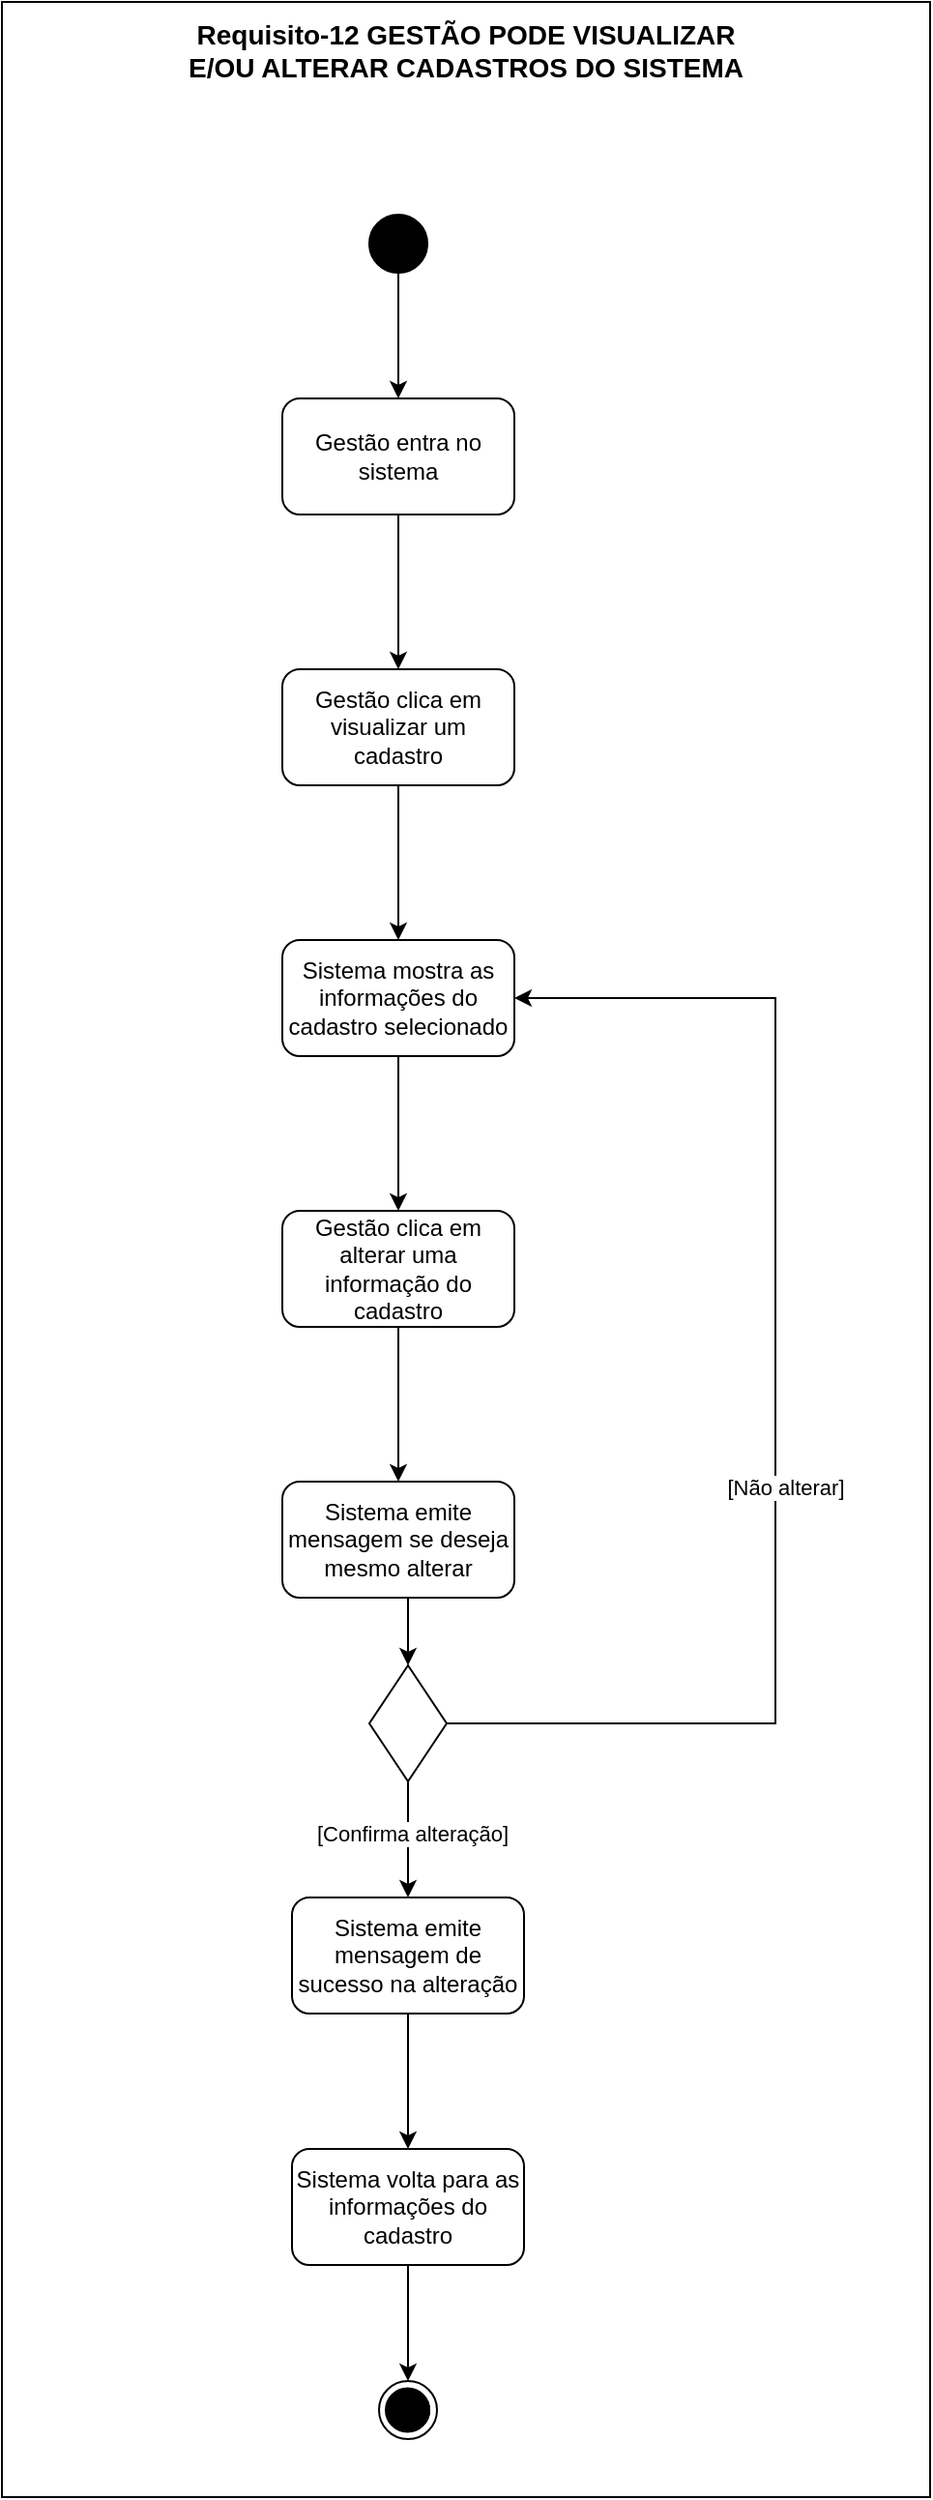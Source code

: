 <mxfile version="26.1.3">
  <diagram name="Página-1" id="7IFadYK3htX6NSER1Dyw">
    <mxGraphModel dx="954" dy="2904" grid="1" gridSize="10" guides="1" tooltips="1" connect="1" arrows="1" fold="1" page="1" pageScale="1" pageWidth="827" pageHeight="1169" math="0" shadow="0">
      <root>
        <mxCell id="0" />
        <mxCell id="1" parent="0" />
        <mxCell id="dbxqr3hXvO_ktMDXwcVB-28" value="" style="rounded=0;whiteSpace=wrap;html=1;" vertex="1" parent="1">
          <mxGeometry x="120" y="-1200" width="480" height="1290" as="geometry" />
        </mxCell>
        <mxCell id="dbxqr3hXvO_ktMDXwcVB-3" value="" style="edgeStyle=orthogonalEdgeStyle;rounded=0;orthogonalLoop=1;jettySize=auto;html=1;" edge="1" parent="1" source="dbxqr3hXvO_ktMDXwcVB-1" target="dbxqr3hXvO_ktMDXwcVB-2">
          <mxGeometry relative="1" as="geometry" />
        </mxCell>
        <mxCell id="dbxqr3hXvO_ktMDXwcVB-1" value="" style="ellipse;whiteSpace=wrap;html=1;aspect=fixed;fillColor=#000000;" vertex="1" parent="1">
          <mxGeometry x="310" y="-1090" width="30" height="30" as="geometry" />
        </mxCell>
        <mxCell id="dbxqr3hXvO_ktMDXwcVB-5" value="" style="edgeStyle=orthogonalEdgeStyle;rounded=0;orthogonalLoop=1;jettySize=auto;html=1;" edge="1" parent="1" source="dbxqr3hXvO_ktMDXwcVB-2" target="dbxqr3hXvO_ktMDXwcVB-4">
          <mxGeometry relative="1" as="geometry" />
        </mxCell>
        <mxCell id="dbxqr3hXvO_ktMDXwcVB-2" value="Gestão entra no sistema" style="rounded=1;whiteSpace=wrap;html=1;fillColor=#FFFFFF;" vertex="1" parent="1">
          <mxGeometry x="265" y="-995" width="120" height="60" as="geometry" />
        </mxCell>
        <mxCell id="dbxqr3hXvO_ktMDXwcVB-7" value="" style="edgeStyle=orthogonalEdgeStyle;rounded=0;orthogonalLoop=1;jettySize=auto;html=1;" edge="1" parent="1" source="dbxqr3hXvO_ktMDXwcVB-4" target="dbxqr3hXvO_ktMDXwcVB-6">
          <mxGeometry relative="1" as="geometry" />
        </mxCell>
        <mxCell id="dbxqr3hXvO_ktMDXwcVB-4" value="Gestão clica em visualizar um cadastro" style="whiteSpace=wrap;html=1;fillColor=#FFFFFF;rounded=1;" vertex="1" parent="1">
          <mxGeometry x="265" y="-855" width="120" height="60" as="geometry" />
        </mxCell>
        <mxCell id="dbxqr3hXvO_ktMDXwcVB-9" value="" style="edgeStyle=orthogonalEdgeStyle;rounded=0;orthogonalLoop=1;jettySize=auto;html=1;" edge="1" parent="1" source="dbxqr3hXvO_ktMDXwcVB-6" target="dbxqr3hXvO_ktMDXwcVB-8">
          <mxGeometry relative="1" as="geometry" />
        </mxCell>
        <mxCell id="dbxqr3hXvO_ktMDXwcVB-6" value="Sistema mostra as informações do cadastro selecionado" style="whiteSpace=wrap;html=1;fillColor=#FFFFFF;rounded=1;" vertex="1" parent="1">
          <mxGeometry x="265" y="-715" width="120" height="60" as="geometry" />
        </mxCell>
        <mxCell id="dbxqr3hXvO_ktMDXwcVB-11" value="" style="edgeStyle=orthogonalEdgeStyle;rounded=0;orthogonalLoop=1;jettySize=auto;html=1;" edge="1" parent="1" source="dbxqr3hXvO_ktMDXwcVB-8" target="dbxqr3hXvO_ktMDXwcVB-10">
          <mxGeometry relative="1" as="geometry" />
        </mxCell>
        <mxCell id="dbxqr3hXvO_ktMDXwcVB-8" value="Gestão clica em alterar uma informação do cadastro" style="whiteSpace=wrap;html=1;fillColor=#FFFFFF;rounded=1;" vertex="1" parent="1">
          <mxGeometry x="265" y="-575" width="120" height="60" as="geometry" />
        </mxCell>
        <mxCell id="dbxqr3hXvO_ktMDXwcVB-13" style="edgeStyle=orthogonalEdgeStyle;rounded=0;orthogonalLoop=1;jettySize=auto;html=1;exitX=0.5;exitY=1;exitDx=0;exitDy=0;entryX=0.5;entryY=0;entryDx=0;entryDy=0;" edge="1" parent="1" source="dbxqr3hXvO_ktMDXwcVB-10" target="dbxqr3hXvO_ktMDXwcVB-12">
          <mxGeometry relative="1" as="geometry" />
        </mxCell>
        <mxCell id="dbxqr3hXvO_ktMDXwcVB-10" value="Sistema emite mensagem se deseja mesmo alterar" style="whiteSpace=wrap;html=1;fillColor=#FFFFFF;rounded=1;" vertex="1" parent="1">
          <mxGeometry x="265" y="-435" width="120" height="60" as="geometry" />
        </mxCell>
        <mxCell id="dbxqr3hXvO_ktMDXwcVB-16" value="" style="edgeStyle=orthogonalEdgeStyle;rounded=0;orthogonalLoop=1;jettySize=auto;html=1;entryX=1;entryY=0.5;entryDx=0;entryDy=0;exitX=1;exitY=0.5;exitDx=0;exitDy=0;" edge="1" parent="1" source="dbxqr3hXvO_ktMDXwcVB-12" target="dbxqr3hXvO_ktMDXwcVB-6">
          <mxGeometry relative="1" as="geometry">
            <mxPoint x="480" y="-310" as="targetPoint" />
            <Array as="points">
              <mxPoint x="520" y="-310" />
              <mxPoint x="520" y="-685" />
            </Array>
          </mxGeometry>
        </mxCell>
        <mxCell id="dbxqr3hXvO_ktMDXwcVB-17" value="[Não alterar]" style="edgeLabel;html=1;align=center;verticalAlign=middle;resizable=0;points=[];" vertex="1" connectable="0" parent="dbxqr3hXvO_ktMDXwcVB-16">
          <mxGeometry x="-0.139" y="-5" relative="1" as="geometry">
            <mxPoint as="offset" />
          </mxGeometry>
        </mxCell>
        <mxCell id="dbxqr3hXvO_ktMDXwcVB-19" value="" style="edgeStyle=orthogonalEdgeStyle;rounded=0;orthogonalLoop=1;jettySize=auto;html=1;exitX=0.5;exitY=1;exitDx=0;exitDy=0;" edge="1" parent="1" source="dbxqr3hXvO_ktMDXwcVB-12" target="dbxqr3hXvO_ktMDXwcVB-18">
          <mxGeometry relative="1" as="geometry" />
        </mxCell>
        <mxCell id="dbxqr3hXvO_ktMDXwcVB-20" value="[Confirma alteração]" style="edgeLabel;html=1;align=center;verticalAlign=middle;resizable=0;points=[];" vertex="1" connectable="0" parent="dbxqr3hXvO_ktMDXwcVB-19">
          <mxGeometry x="-0.12" y="2" relative="1" as="geometry">
            <mxPoint as="offset" />
          </mxGeometry>
        </mxCell>
        <mxCell id="dbxqr3hXvO_ktMDXwcVB-12" value="" style="rhombus;whiteSpace=wrap;html=1;" vertex="1" parent="1">
          <mxGeometry x="310" y="-340" width="40" height="60" as="geometry" />
        </mxCell>
        <mxCell id="dbxqr3hXvO_ktMDXwcVB-22" value="" style="edgeStyle=orthogonalEdgeStyle;rounded=0;orthogonalLoop=1;jettySize=auto;html=1;" edge="1" parent="1" source="dbxqr3hXvO_ktMDXwcVB-18" target="dbxqr3hXvO_ktMDXwcVB-21">
          <mxGeometry relative="1" as="geometry" />
        </mxCell>
        <mxCell id="dbxqr3hXvO_ktMDXwcVB-18" value="Sistema emite mensagem de sucesso na alteração" style="rounded=1;whiteSpace=wrap;html=1;" vertex="1" parent="1">
          <mxGeometry x="270" y="-220" width="120" height="60" as="geometry" />
        </mxCell>
        <mxCell id="dbxqr3hXvO_ktMDXwcVB-27" style="edgeStyle=orthogonalEdgeStyle;rounded=0;orthogonalLoop=1;jettySize=auto;html=1;exitX=0.5;exitY=1;exitDx=0;exitDy=0;entryX=0.5;entryY=0;entryDx=0;entryDy=0;" edge="1" parent="1" source="dbxqr3hXvO_ktMDXwcVB-21" target="dbxqr3hXvO_ktMDXwcVB-24">
          <mxGeometry relative="1" as="geometry" />
        </mxCell>
        <mxCell id="dbxqr3hXvO_ktMDXwcVB-21" value="Sistema volta para as informações do cadastro" style="whiteSpace=wrap;html=1;rounded=1;" vertex="1" parent="1">
          <mxGeometry x="270" y="-90" width="120" height="60" as="geometry" />
        </mxCell>
        <mxCell id="dbxqr3hXvO_ktMDXwcVB-23" value="" style="group" vertex="1" connectable="0" parent="1">
          <mxGeometry x="315" y="30" width="30" height="30" as="geometry" />
        </mxCell>
        <mxCell id="dbxqr3hXvO_ktMDXwcVB-24" value="" style="ellipse;shape=doubleEllipse;whiteSpace=wrap;html=1;aspect=fixed;fillColor=#FFFFFF;" vertex="1" parent="dbxqr3hXvO_ktMDXwcVB-23">
          <mxGeometry width="30" height="30" as="geometry" />
        </mxCell>
        <mxCell id="dbxqr3hXvO_ktMDXwcVB-25" value="" style="ellipse;shape=doubleEllipse;whiteSpace=wrap;html=1;aspect=fixed;fillColor=#000000;" vertex="1" parent="dbxqr3hXvO_ktMDXwcVB-23">
          <mxGeometry x="3.5" y="3.75" width="22.5" height="22.5" as="geometry" />
        </mxCell>
        <mxCell id="dbxqr3hXvO_ktMDXwcVB-29" value="Requisito-12 GESTÃO PODE VISUALIZAR E/OU ALTERAR CADASTROS DO SISTEMA" style="text;html=1;align=center;verticalAlign=middle;whiteSpace=wrap;rounded=0;fontStyle=1;fontSize=14;" vertex="1" parent="1">
          <mxGeometry x="210" y="-1190" width="300" height="30" as="geometry" />
        </mxCell>
      </root>
    </mxGraphModel>
  </diagram>
</mxfile>
